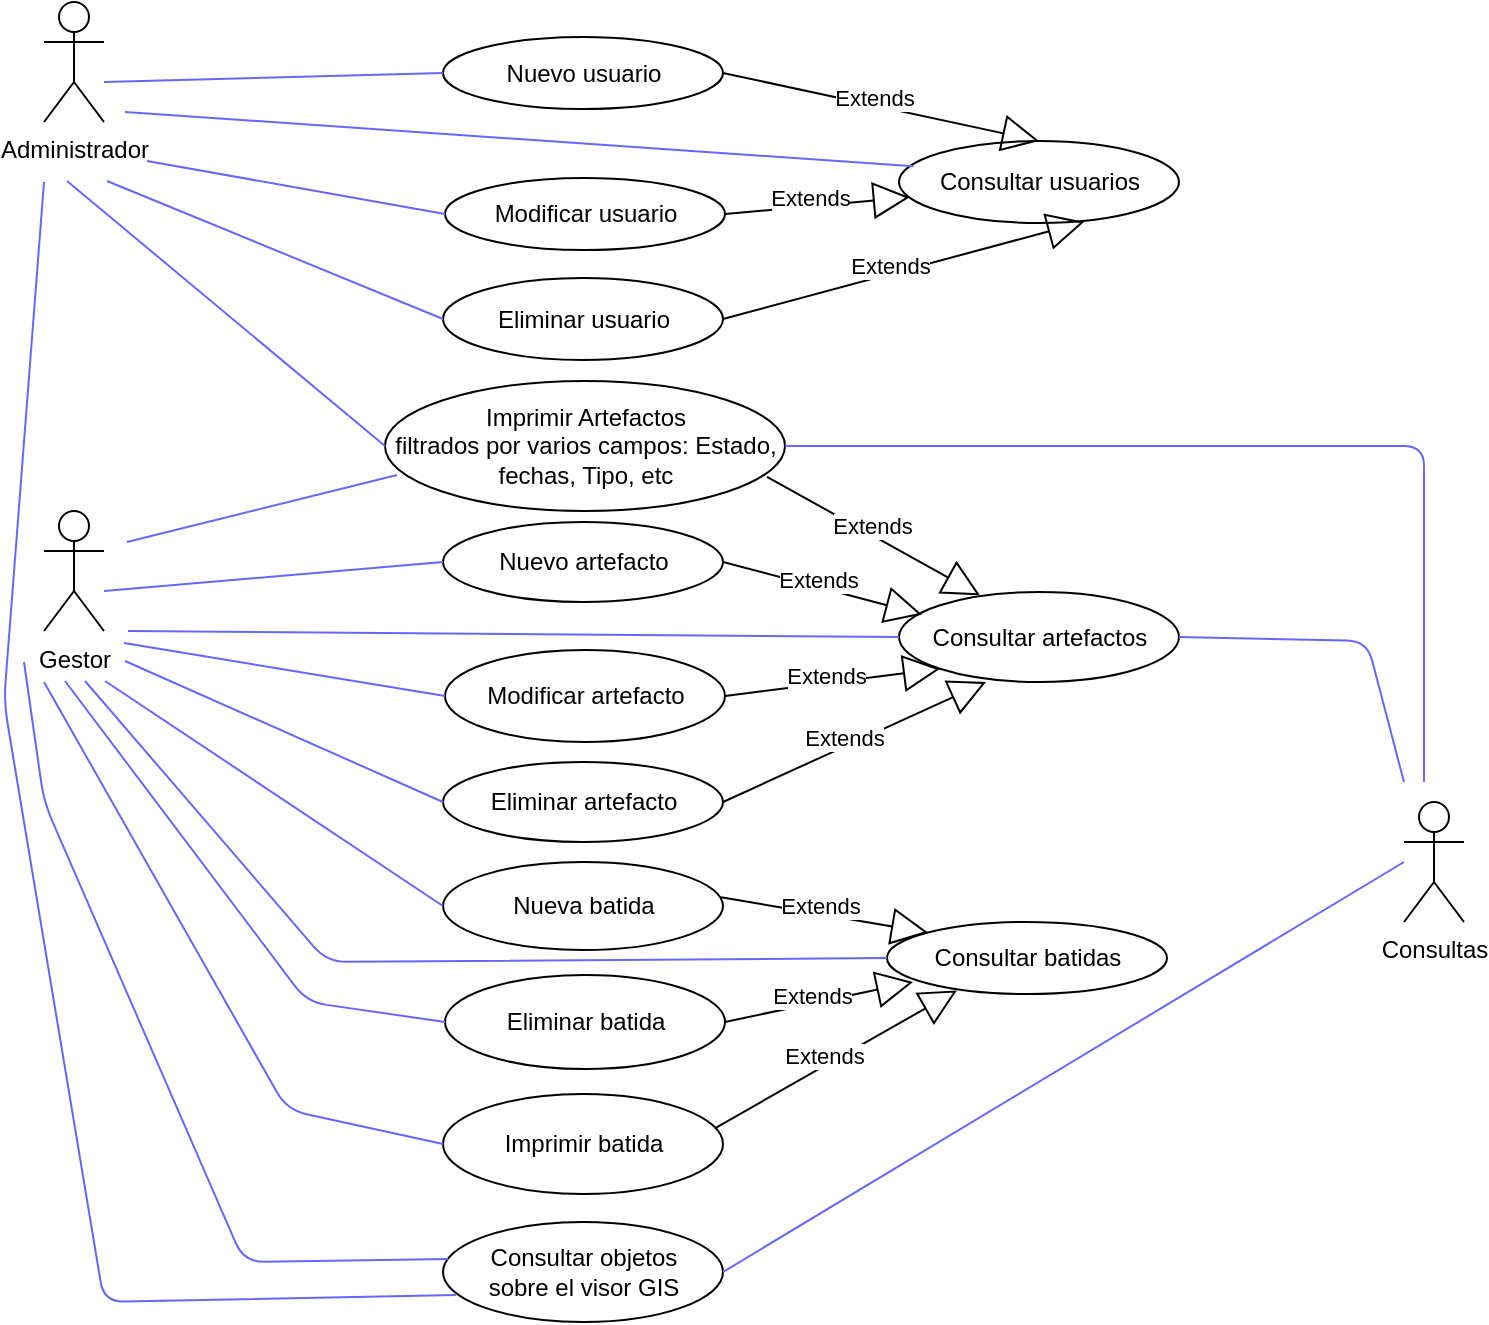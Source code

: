 <mxfile version="10.6.7" type="github"><diagram id="ZmfFdLA1xKY1iHOWEVyn" name="Page-1"><mxGraphModel dx="994" dy="737" grid="1" gridSize="10" guides="1" tooltips="1" connect="1" arrows="1" fold="1" page="1" pageScale="1" pageWidth="827" pageHeight="1169" math="0" shadow="0"><root><mxCell id="0"/><mxCell id="1" parent="0"/><mxCell id="CAZZ8ZPDCpN_RKNmltxy-1" value="Administrador" style="shape=umlActor;verticalLabelPosition=bottom;labelBackgroundColor=#ffffff;verticalAlign=top;html=1;shadow=0;" parent="1" vertex="1"><mxGeometry x="40" y="40" width="30" height="60" as="geometry"/></mxCell><mxCell id="CAZZ8ZPDCpN_RKNmltxy-2" value="Nuevo usuario" style="ellipse;whiteSpace=wrap;html=1;shadow=0;" parent="1" vertex="1"><mxGeometry x="239.5" y="57.5" width="140" height="36" as="geometry"/></mxCell><mxCell id="CAZZ8ZPDCpN_RKNmltxy-3" value="Modificar usuario" style="ellipse;whiteSpace=wrap;html=1;shadow=0;" parent="1" vertex="1"><mxGeometry x="240.5" y="128" width="140" height="36" as="geometry"/></mxCell><mxCell id="CAZZ8ZPDCpN_RKNmltxy-4" value="Eliminar usuario" style="ellipse;whiteSpace=wrap;html=1;shadow=0;" parent="1" vertex="1"><mxGeometry x="239.5" y="178" width="140" height="41" as="geometry"/></mxCell><mxCell id="CAZZ8ZPDCpN_RKNmltxy-5" value="Consultar usuarios" style="ellipse;whiteSpace=wrap;html=1;shadow=0;" parent="1" vertex="1"><mxGeometry x="467.5" y="109.5" width="140" height="41" as="geometry"/></mxCell><mxCell id="CAZZ8ZPDCpN_RKNmltxy-6" value="" style="endArrow=none;html=1;strokeColor=#6666FF;entryX=0;entryY=0.5;entryDx=0;entryDy=0;" parent="1" target="CAZZ8ZPDCpN_RKNmltxy-2" edge="1"><mxGeometry relative="1" as="geometry"><mxPoint x="70" y="80" as="sourcePoint"/><mxPoint x="243" y="15" as="targetPoint"/></mxGeometry></mxCell><mxCell id="CAZZ8ZPDCpN_RKNmltxy-7" value="" style="endArrow=none;html=1;strokeColor=#6666FF;entryX=0;entryY=0.5;entryDx=0;entryDy=0;" parent="1" target="CAZZ8ZPDCpN_RKNmltxy-3" edge="1"><mxGeometry relative="1" as="geometry"><mxPoint x="91.5" y="119.5" as="sourcePoint"/><mxPoint x="253" y="25" as="targetPoint"/></mxGeometry></mxCell><mxCell id="CAZZ8ZPDCpN_RKNmltxy-8" value="" style="endArrow=none;html=1;strokeColor=#6666FF;entryX=0;entryY=0.5;entryDx=0;entryDy=0;" parent="1" target="CAZZ8ZPDCpN_RKNmltxy-4" edge="1"><mxGeometry relative="1" as="geometry"><mxPoint x="71.5" y="129.5" as="sourcePoint"/><mxPoint x="223" y="125" as="targetPoint"/></mxGeometry></mxCell><mxCell id="CAZZ8ZPDCpN_RKNmltxy-9" value="Gestor" style="shape=umlActor;verticalLabelPosition=bottom;labelBackgroundColor=#ffffff;verticalAlign=top;html=1;shadow=0;" parent="1" vertex="1"><mxGeometry x="40" y="294.5" width="30" height="60" as="geometry"/></mxCell><mxCell id="CAZZ8ZPDCpN_RKNmltxy-10" value="Nuevo artefacto" style="ellipse;whiteSpace=wrap;html=1;shadow=0;" parent="1" vertex="1"><mxGeometry x="239.5" y="300" width="140" height="40" as="geometry"/></mxCell><mxCell id="CAZZ8ZPDCpN_RKNmltxy-11" value="Modificar artefacto" style="ellipse;whiteSpace=wrap;html=1;shadow=0;" parent="1" vertex="1"><mxGeometry x="240.5" y="364" width="140" height="46" as="geometry"/></mxCell><mxCell id="CAZZ8ZPDCpN_RKNmltxy-12" value="Eliminar artefacto" style="ellipse;whiteSpace=wrap;html=1;shadow=0;" parent="1" vertex="1"><mxGeometry x="239.5" y="420" width="140" height="40" as="geometry"/></mxCell><mxCell id="CAZZ8ZPDCpN_RKNmltxy-13" value="Consultar artefactos" style="ellipse;whiteSpace=wrap;html=1;shadow=0;" parent="1" vertex="1"><mxGeometry x="467.5" y="335" width="140" height="45" as="geometry"/></mxCell><mxCell id="CAZZ8ZPDCpN_RKNmltxy-14" value="" style="endArrow=none;html=1;strokeColor=#6666FF;entryX=0;entryY=0.5;entryDx=0;entryDy=0;" parent="1" target="CAZZ8ZPDCpN_RKNmltxy-10" edge="1"><mxGeometry relative="1" as="geometry"><mxPoint x="70" y="334.5" as="sourcePoint"/><mxPoint x="243" y="269.5" as="targetPoint"/></mxGeometry></mxCell><mxCell id="CAZZ8ZPDCpN_RKNmltxy-15" value="" style="endArrow=none;html=1;strokeColor=#6666FF;entryX=0;entryY=0.5;entryDx=0;entryDy=0;" parent="1" target="CAZZ8ZPDCpN_RKNmltxy-11" edge="1"><mxGeometry relative="1" as="geometry"><mxPoint x="80" y="360.5" as="sourcePoint"/><mxPoint x="253" y="279.5" as="targetPoint"/></mxGeometry></mxCell><mxCell id="CAZZ8ZPDCpN_RKNmltxy-16" value="" style="endArrow=none;html=1;strokeColor=#6666FF;entryX=0;entryY=0.5;entryDx=0;entryDy=0;" parent="1" target="CAZZ8ZPDCpN_RKNmltxy-12" edge="1"><mxGeometry relative="1" as="geometry"><mxPoint x="80.5" y="369.5" as="sourcePoint"/><mxPoint x="223" y="379.5" as="targetPoint"/></mxGeometry></mxCell><mxCell id="CAZZ8ZPDCpN_RKNmltxy-17" value="Nueva batida" style="ellipse;whiteSpace=wrap;html=1;shadow=0;" parent="1" vertex="1"><mxGeometry x="239.5" y="470" width="140" height="44" as="geometry"/></mxCell><mxCell id="CAZZ8ZPDCpN_RKNmltxy-18" value="Eliminar batida" style="ellipse;whiteSpace=wrap;html=1;shadow=0;" parent="1" vertex="1"><mxGeometry x="240.5" y="526.5" width="140" height="47" as="geometry"/></mxCell><mxCell id="CAZZ8ZPDCpN_RKNmltxy-19" value="Consultar batidas" style="ellipse;whiteSpace=wrap;html=1;shadow=0;" parent="1" vertex="1"><mxGeometry x="461.5" y="500" width="140" height="36" as="geometry"/></mxCell><mxCell id="CAZZ8ZPDCpN_RKNmltxy-20" value="" style="endArrow=none;html=1;strokeColor=#6666FF;entryX=0;entryY=0.5;entryDx=0;entryDy=0;" parent="1" target="CAZZ8ZPDCpN_RKNmltxy-17" edge="1"><mxGeometry relative="1" as="geometry"><mxPoint x="70.5" y="379.5" as="sourcePoint"/><mxPoint x="236" y="585" as="targetPoint"/></mxGeometry></mxCell><mxCell id="CAZZ8ZPDCpN_RKNmltxy-21" value="" style="endArrow=none;html=1;strokeColor=#6666FF;entryX=0;entryY=0.5;entryDx=0;entryDy=0;" parent="1" target="CAZZ8ZPDCpN_RKNmltxy-18" edge="1"><mxGeometry relative="1" as="geometry"><mxPoint x="50.5" y="379.5" as="sourcePoint"/><mxPoint x="215.5" y="686" as="targetPoint"/><Array as="points"><mxPoint x="171.5" y="540"/></Array></mxGeometry></mxCell><mxCell id="CAZZ8ZPDCpN_RKNmltxy-22" value="Consultas" style="shape=umlActor;verticalLabelPosition=bottom;labelBackgroundColor=#ffffff;verticalAlign=top;html=1;shadow=0;" parent="1" vertex="1"><mxGeometry x="720" y="440" width="30" height="60" as="geometry"/></mxCell><mxCell id="CAZZ8ZPDCpN_RKNmltxy-23" value="&lt;div&gt;Imprimir Artefactos &lt;br&gt;&lt;/div&gt;&lt;div&gt;filtrados por varios campos: Estado, fechas, Tipo, etc&lt;br&gt;&lt;/div&gt;" style="ellipse;whiteSpace=wrap;html=1;shadow=0;" parent="1" vertex="1"><mxGeometry x="210.5" y="229.5" width="200" height="65" as="geometry"/></mxCell><mxCell id="CAZZ8ZPDCpN_RKNmltxy-24" value="" style="endArrow=none;html=1;strokeColor=#6666FF;entryX=0;entryY=0.5;entryDx=0;entryDy=0;" parent="1" target="CAZZ8ZPDCpN_RKNmltxy-19" edge="1"><mxGeometry relative="1" as="geometry"><mxPoint x="60.5" y="379.5" as="sourcePoint"/><mxPoint x="249.412" y="587.941" as="targetPoint"/><Array as="points"><mxPoint x="181.5" y="520"/></Array></mxGeometry></mxCell><mxCell id="CAZZ8ZPDCpN_RKNmltxy-25" value="" style="endArrow=none;html=1;strokeColor=#6666FF;entryX=0.052;entryY=0.307;entryDx=0;entryDy=0;entryPerimeter=0;" parent="1" target="CAZZ8ZPDCpN_RKNmltxy-5" edge="1"><mxGeometry relative="1" as="geometry"><mxPoint x="80.5" y="95" as="sourcePoint"/><mxPoint x="260.206" y="130" as="targetPoint"/></mxGeometry></mxCell><mxCell id="CAZZ8ZPDCpN_RKNmltxy-26" value="" style="endArrow=none;html=1;strokeColor=#6666FF;entryX=0;entryY=0.5;entryDx=0;entryDy=0;" parent="1" target="CAZZ8ZPDCpN_RKNmltxy-13" edge="1"><mxGeometry relative="1" as="geometry"><mxPoint x="82" y="354.5" as="sourcePoint"/><mxPoint x="462" y="370.5" as="targetPoint"/></mxGeometry></mxCell><mxCell id="CAZZ8ZPDCpN_RKNmltxy-27" value="Imprimir batida" style="ellipse;whiteSpace=wrap;html=1;shadow=0;" parent="1" vertex="1"><mxGeometry x="239.5" y="586" width="140" height="50" as="geometry"/></mxCell><mxCell id="CAZZ8ZPDCpN_RKNmltxy-28" value="Extends" style="endArrow=block;endSize=16;endFill=0;html=1;entryX=0.082;entryY=0.25;entryDx=0;entryDy=0;entryPerimeter=0;exitX=1;exitY=0.5;exitDx=0;exitDy=0;" parent="1" source="CAZZ8ZPDCpN_RKNmltxy-10" target="CAZZ8ZPDCpN_RKNmltxy-13" edge="1"><mxGeometry x="-0.058" y="4" width="160" relative="1" as="geometry"><mxPoint x="380" y="259" as="sourcePoint"/><mxPoint x="540" y="259" as="targetPoint"/><mxPoint as="offset"/></mxGeometry></mxCell><mxCell id="CAZZ8ZPDCpN_RKNmltxy-29" value="Extends" style="endArrow=block;endSize=16;endFill=0;html=1;entryX=0;entryY=1;entryDx=0;entryDy=0;exitX=1;exitY=0.5;exitDx=0;exitDy=0;" parent="1" source="CAZZ8ZPDCpN_RKNmltxy-11" target="CAZZ8ZPDCpN_RKNmltxy-13" edge="1"><mxGeometry x="-0.058" y="4" width="160" relative="1" as="geometry"><mxPoint x="400" y="440.5" as="sourcePoint"/><mxPoint x="549" y="515" as="targetPoint"/><mxPoint as="offset"/></mxGeometry></mxCell><mxCell id="CAZZ8ZPDCpN_RKNmltxy-30" value="Extends" style="endArrow=block;endSize=16;endFill=0;html=1;exitX=1;exitY=0.5;exitDx=0;exitDy=0;entryX=0.311;entryY=1;entryDx=0;entryDy=0;entryPerimeter=0;" parent="1" source="CAZZ8ZPDCpN_RKNmltxy-12" target="CAZZ8ZPDCpN_RKNmltxy-13" edge="1"><mxGeometry x="-0.058" y="4" width="160" relative="1" as="geometry"><mxPoint x="372" y="523.5" as="sourcePoint"/><mxPoint x="562" y="440.5" as="targetPoint"/><mxPoint as="offset"/></mxGeometry></mxCell><mxCell id="CAZZ8ZPDCpN_RKNmltxy-31" value="Extends" style="endArrow=block;endSize=16;endFill=0;html=1;exitX=1;exitY=0.5;exitDx=0;exitDy=0;entryX=0.5;entryY=0;entryDx=0;entryDy=0;" parent="1" source="CAZZ8ZPDCpN_RKNmltxy-2" target="CAZZ8ZPDCpN_RKNmltxy-5" edge="1"><mxGeometry x="-0.058" y="4" width="160" relative="1" as="geometry"><mxPoint x="375" y="3" as="sourcePoint"/><mxPoint x="590.5" y="5" as="targetPoint"/><mxPoint as="offset"/></mxGeometry></mxCell><mxCell id="CAZZ8ZPDCpN_RKNmltxy-32" value="Extends" style="endArrow=block;endSize=16;endFill=0;html=1;entryX=0.661;entryY=0.986;entryDx=0;entryDy=0;entryPerimeter=0;exitX=1;exitY=0.5;exitDx=0;exitDy=0;" parent="1" source="CAZZ8ZPDCpN_RKNmltxy-4" target="CAZZ8ZPDCpN_RKNmltxy-5" edge="1"><mxGeometry x="-0.058" y="4" width="160" relative="1" as="geometry"><mxPoint x="375" y="239.5" as="sourcePoint"/><mxPoint x="524" y="314" as="targetPoint"/><mxPoint as="offset"/></mxGeometry></mxCell><mxCell id="CAZZ8ZPDCpN_RKNmltxy-33" value="Extends" style="endArrow=block;endSize=16;endFill=0;html=1;entryX=0.039;entryY=0.686;entryDx=0;entryDy=0;entryPerimeter=0;exitX=1;exitY=0.5;exitDx=0;exitDy=0;" parent="1" source="CAZZ8ZPDCpN_RKNmltxy-3" target="CAZZ8ZPDCpN_RKNmltxy-5" edge="1"><mxGeometry x="-0.058" y="4" width="160" relative="1" as="geometry"><mxPoint x="358" y="201" as="sourcePoint"/><mxPoint x="537" y="70" as="targetPoint"/><mxPoint as="offset"/></mxGeometry></mxCell><mxCell id="CAZZ8ZPDCpN_RKNmltxy-34" value="Extends" style="endArrow=block;endSize=16;endFill=0;html=1;exitX=0.993;exitY=0.4;exitDx=0;exitDy=0;entryX=0;entryY=0;entryDx=0;entryDy=0;exitPerimeter=0;" parent="1" source="CAZZ8ZPDCpN_RKNmltxy-17" target="CAZZ8ZPDCpN_RKNmltxy-19" edge="1"><mxGeometry x="-0.058" y="4" width="160" relative="1" as="geometry"><mxPoint x="402" y="578.5" as="sourcePoint"/><mxPoint x="532" y="482.5" as="targetPoint"/><mxPoint as="offset"/></mxGeometry></mxCell><mxCell id="CAZZ8ZPDCpN_RKNmltxy-35" value="Extends" style="endArrow=block;endSize=16;endFill=0;html=1;exitX=1;exitY=0.5;exitDx=0;exitDy=0;entryX=0.093;entryY=0.833;entryDx=0;entryDy=0;entryPerimeter=0;" parent="1" source="CAZZ8ZPDCpN_RKNmltxy-18" target="CAZZ8ZPDCpN_RKNmltxy-19" edge="1"><mxGeometry x="-0.058" y="4" width="160" relative="1" as="geometry"><mxPoint x="418.5" y="796.5" as="sourcePoint"/><mxPoint x="444.5" y="670" as="targetPoint"/><mxPoint as="offset"/></mxGeometry></mxCell><mxCell id="CAZZ8ZPDCpN_RKNmltxy-36" value="" style="endArrow=none;html=1;strokeColor=#6666FF;entryX=0;entryY=0.5;entryDx=0;entryDy=0;" parent="1" target="CAZZ8ZPDCpN_RKNmltxy-23" edge="1"><mxGeometry relative="1" as="geometry"><mxPoint x="51.5" y="129.5" as="sourcePoint"/><mxPoint x="350.5" y="380" as="targetPoint"/><Array as="points"/></mxGeometry></mxCell><mxCell id="CAZZ8ZPDCpN_RKNmltxy-37" value="Extends" style="endArrow=block;endSize=16;endFill=0;html=1;entryX=0.289;entryY=0.036;entryDx=0;entryDy=0;entryPerimeter=0;exitX=0.955;exitY=0.737;exitDx=0;exitDy=0;exitPerimeter=0;" parent="1" source="CAZZ8ZPDCpN_RKNmltxy-23" target="CAZZ8ZPDCpN_RKNmltxy-13" edge="1"><mxGeometry x="-0.058" y="4" width="160" relative="1" as="geometry"><mxPoint x="425" y="236.5" as="sourcePoint"/><mxPoint x="524" y="273.5" as="targetPoint"/><mxPoint as="offset"/></mxGeometry></mxCell><mxCell id="CAZZ8ZPDCpN_RKNmltxy-38" value="" style="endArrow=none;html=1;strokeColor=#6666FF;entryX=0.03;entryY=0.723;entryDx=0;entryDy=0;entryPerimeter=0;" parent="1" target="CAZZ8ZPDCpN_RKNmltxy-23" edge="1"><mxGeometry relative="1" as="geometry"><mxPoint x="81.5" y="310" as="sourcePoint"/><mxPoint x="239.5" y="280" as="targetPoint"/></mxGeometry></mxCell><mxCell id="CAZZ8ZPDCpN_RKNmltxy-39" value="Extends" style="endArrow=block;endSize=16;endFill=0;html=1;exitX=0.971;exitY=0.343;exitDx=0;exitDy=0;entryX=0.25;entryY=0.95;entryDx=0;entryDy=0;entryPerimeter=0;exitPerimeter=0;" parent="1" source="CAZZ8ZPDCpN_RKNmltxy-27" target="CAZZ8ZPDCpN_RKNmltxy-19" edge="1"><mxGeometry x="-0.058" y="4" width="160" relative="1" as="geometry"><mxPoint x="373" y="765" as="sourcePoint"/><mxPoint x="446" y="751" as="targetPoint"/><mxPoint as="offset"/></mxGeometry></mxCell><mxCell id="CAZZ8ZPDCpN_RKNmltxy-40" value="" style="endArrow=none;html=1;strokeColor=#6666FF;entryX=1;entryY=0.5;entryDx=0;entryDy=0;" parent="1" target="CAZZ8ZPDCpN_RKNmltxy-23" edge="1"><mxGeometry relative="1" as="geometry"><mxPoint x="730" y="430" as="sourcePoint"/><mxPoint x="701.5" y="219.5" as="targetPoint"/><Array as="points"><mxPoint x="730" y="262"/><mxPoint x="540" y="262"/></Array></mxGeometry></mxCell><mxCell id="CAZZ8ZPDCpN_RKNmltxy-41" value="&lt;div&gt;Consultar objetos&lt;/div&gt;&lt;div&gt;sobre el visor GIS&lt;br&gt;&lt;/div&gt;" style="ellipse;whiteSpace=wrap;html=1;shadow=0;" parent="1" vertex="1"><mxGeometry x="239.5" y="650" width="140" height="50" as="geometry"/></mxCell><mxCell id="CAZZ8ZPDCpN_RKNmltxy-42" value="" style="endArrow=none;html=1;strokeColor=#6666FF;entryX=1;entryY=0.5;entryDx=0;entryDy=0;" parent="1" target="CAZZ8ZPDCpN_RKNmltxy-41" edge="1"><mxGeometry relative="1" as="geometry"><mxPoint x="720" y="470" as="sourcePoint"/><mxPoint x="240.5" y="648.5" as="targetPoint"/></mxGeometry></mxCell><mxCell id="CAZZ8ZPDCpN_RKNmltxy-43" value="" style="endArrow=none;html=1;strokeColor=#6666FF;entryX=0;entryY=0.5;entryDx=0;entryDy=0;" parent="1" edge="1" target="CAZZ8ZPDCpN_RKNmltxy-27"><mxGeometry relative="1" as="geometry"><mxPoint x="40" y="380" as="sourcePoint"/><mxPoint x="249.5" y="621.5" as="targetPoint"/><Array as="points"><mxPoint x="161.5" y="594"/></Array></mxGeometry></mxCell><mxCell id="CAZZ8ZPDCpN_RKNmltxy-44" value="" style="endArrow=none;html=1;strokeColor=#6666FF;entryX=1;entryY=0.5;entryDx=0;entryDy=0;" parent="1" target="CAZZ8ZPDCpN_RKNmltxy-13" edge="1"><mxGeometry relative="1" as="geometry"><mxPoint x="720" y="430" as="sourcePoint"/><mxPoint x="405.5" y="254.5" as="targetPoint"/><Array as="points"><mxPoint x="701.5" y="359.5"/></Array></mxGeometry></mxCell><mxCell id="CAZZ8ZPDCpN_RKNmltxy-45" value="" style="endArrow=none;html=1;strokeColor=#6666FF;entryX=0.018;entryY=0.37;entryDx=0;entryDy=0;entryPerimeter=0;" parent="1" target="CAZZ8ZPDCpN_RKNmltxy-41" edge="1"><mxGeometry relative="1" as="geometry"><mxPoint x="30" y="370" as="sourcePoint"/><mxPoint x="259.5" y="631.5" as="targetPoint"/><Array as="points"><mxPoint x="40" y="440"/><mxPoint x="140" y="670"/></Array></mxGeometry></mxCell><mxCell id="CAZZ8ZPDCpN_RKNmltxy-46" value="" style="endArrow=none;html=1;strokeColor=#6666FF;entryX=0.046;entryY=0.73;entryDx=0;entryDy=0;entryPerimeter=0;" parent="1" target="CAZZ8ZPDCpN_RKNmltxy-41" edge="1"><mxGeometry relative="1" as="geometry"><mxPoint x="40" y="130" as="sourcePoint"/><mxPoint x="269.5" y="641.5" as="targetPoint"/><Array as="points"><mxPoint x="20" y="390"/><mxPoint x="70" y="690"/></Array></mxGeometry></mxCell></root></mxGraphModel></diagram></mxfile>